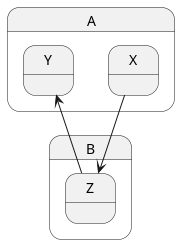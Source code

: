 @startuml
state A {
  state X {
  }
  state Y {
  }
}

state B {
  state Z {
  }
}

X --> Z
Z --> Y
@enduml
